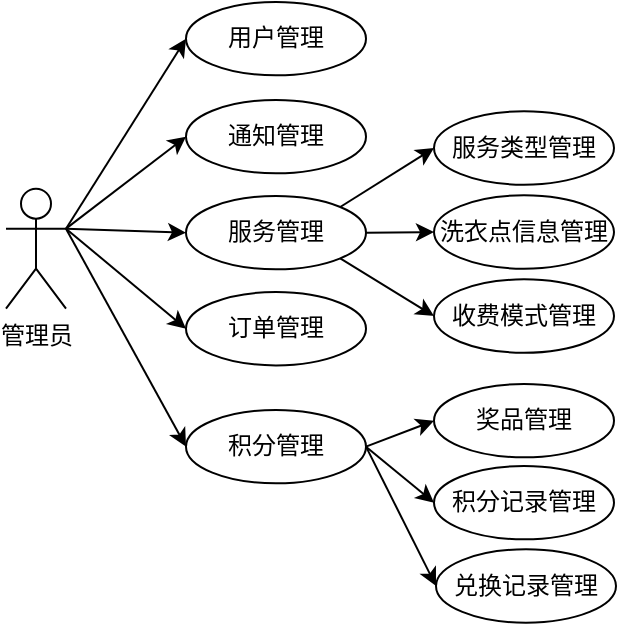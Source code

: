<mxfile version="26.2.13">
  <diagram name="第 1 页" id="bXbiH3EwShpQN_3dVzvC">
    <mxGraphModel dx="1044" dy="562" grid="1" gridSize="10" guides="1" tooltips="1" connect="1" arrows="1" fold="1" page="1" pageScale="1" pageWidth="827" pageHeight="1169" math="0" shadow="0">
      <root>
        <mxCell id="0" />
        <mxCell id="1" parent="0" />
        <mxCell id="CFo9F7sb6gjn5Ljj4cxA-10" style="rounded=0;orthogonalLoop=1;jettySize=auto;html=1;exitX=1;exitY=0.333;exitDx=0;exitDy=0;exitPerimeter=0;entryX=0;entryY=0.5;entryDx=0;entryDy=0;" parent="1" source="rSCCLJno3e1j1hXcmhqp-1" target="wD3wdMFgseMs4cs2oebw-1" edge="1">
          <mxGeometry relative="1" as="geometry" />
        </mxCell>
        <mxCell id="CFo9F7sb6gjn5Ljj4cxA-11" style="edgeStyle=none;rounded=0;orthogonalLoop=1;jettySize=auto;html=1;exitX=1;exitY=0.333;exitDx=0;exitDy=0;exitPerimeter=0;entryX=0;entryY=0.5;entryDx=0;entryDy=0;" parent="1" source="rSCCLJno3e1j1hXcmhqp-1" target="rSCCLJno3e1j1hXcmhqp-6" edge="1">
          <mxGeometry relative="1" as="geometry" />
        </mxCell>
        <mxCell id="CFo9F7sb6gjn5Ljj4cxA-12" style="edgeStyle=none;rounded=0;orthogonalLoop=1;jettySize=auto;html=1;exitX=1;exitY=0.333;exitDx=0;exitDy=0;exitPerimeter=0;entryX=0;entryY=0.5;entryDx=0;entryDy=0;" parent="1" source="rSCCLJno3e1j1hXcmhqp-1" target="CFo9F7sb6gjn5Ljj4cxA-1" edge="1">
          <mxGeometry relative="1" as="geometry" />
        </mxCell>
        <mxCell id="CFo9F7sb6gjn5Ljj4cxA-13" style="edgeStyle=none;rounded=0;orthogonalLoop=1;jettySize=auto;html=1;exitX=1;exitY=0.333;exitDx=0;exitDy=0;exitPerimeter=0;entryX=0;entryY=0.5;entryDx=0;entryDy=0;" parent="1" source="rSCCLJno3e1j1hXcmhqp-1" target="CFo9F7sb6gjn5Ljj4cxA-5" edge="1">
          <mxGeometry relative="1" as="geometry" />
        </mxCell>
        <mxCell id="CFo9F7sb6gjn5Ljj4cxA-14" style="edgeStyle=none;rounded=0;orthogonalLoop=1;jettySize=auto;html=1;exitX=1;exitY=0.333;exitDx=0;exitDy=0;exitPerimeter=0;entryX=0;entryY=0.5;entryDx=0;entryDy=0;" parent="1" source="rSCCLJno3e1j1hXcmhqp-1" target="CFo9F7sb6gjn5Ljj4cxA-6" edge="1">
          <mxGeometry relative="1" as="geometry" />
        </mxCell>
        <mxCell id="rSCCLJno3e1j1hXcmhqp-1" value="管理员" style="shape=umlActor;verticalLabelPosition=bottom;verticalAlign=top;html=1;outlineConnect=0;" parent="1" vertex="1">
          <mxGeometry x="110" y="208.35" width="30" height="60" as="geometry" />
        </mxCell>
        <mxCell id="rSCCLJno3e1j1hXcmhqp-6" value="通知管理" style="ellipse;whiteSpace=wrap;html=1;" parent="1" vertex="1">
          <mxGeometry x="200" y="164" width="90" height="36.67" as="geometry" />
        </mxCell>
        <mxCell id="wD3wdMFgseMs4cs2oebw-1" value="用户管理" style="ellipse;whiteSpace=wrap;html=1;" parent="1" vertex="1">
          <mxGeometry x="200" y="115" width="90" height="36.67" as="geometry" />
        </mxCell>
        <mxCell id="CFo9F7sb6gjn5Ljj4cxA-15" style="edgeStyle=none;rounded=0;orthogonalLoop=1;jettySize=auto;html=1;exitX=1;exitY=0;exitDx=0;exitDy=0;entryX=0;entryY=0.5;entryDx=0;entryDy=0;" parent="1" source="CFo9F7sb6gjn5Ljj4cxA-1" target="CFo9F7sb6gjn5Ljj4cxA-2" edge="1">
          <mxGeometry relative="1" as="geometry" />
        </mxCell>
        <mxCell id="CFo9F7sb6gjn5Ljj4cxA-16" style="edgeStyle=none;rounded=0;orthogonalLoop=1;jettySize=auto;html=1;exitX=1;exitY=0.5;exitDx=0;exitDy=0;entryX=0;entryY=0.5;entryDx=0;entryDy=0;" parent="1" source="CFo9F7sb6gjn5Ljj4cxA-1" target="CFo9F7sb6gjn5Ljj4cxA-3" edge="1">
          <mxGeometry relative="1" as="geometry" />
        </mxCell>
        <mxCell id="CFo9F7sb6gjn5Ljj4cxA-17" style="edgeStyle=none;rounded=0;orthogonalLoop=1;jettySize=auto;html=1;exitX=1;exitY=1;exitDx=0;exitDy=0;entryX=0;entryY=0.5;entryDx=0;entryDy=0;" parent="1" source="CFo9F7sb6gjn5Ljj4cxA-1" target="CFo9F7sb6gjn5Ljj4cxA-4" edge="1">
          <mxGeometry relative="1" as="geometry" />
        </mxCell>
        <mxCell id="CFo9F7sb6gjn5Ljj4cxA-1" value="服务管理" style="ellipse;whiteSpace=wrap;html=1;" parent="1" vertex="1">
          <mxGeometry x="200" y="212.01" width="90" height="36.67" as="geometry" />
        </mxCell>
        <mxCell id="CFo9F7sb6gjn5Ljj4cxA-2" value="服务类型管理" style="ellipse;whiteSpace=wrap;html=1;" parent="1" vertex="1">
          <mxGeometry x="324" y="169.67" width="90" height="36.67" as="geometry" />
        </mxCell>
        <mxCell id="CFo9F7sb6gjn5Ljj4cxA-3" value="洗衣点信息管理" style="ellipse;whiteSpace=wrap;html=1;" parent="1" vertex="1">
          <mxGeometry x="324" y="211.67" width="90" height="36.67" as="geometry" />
        </mxCell>
        <mxCell id="CFo9F7sb6gjn5Ljj4cxA-4" value="收费模式管理" style="ellipse;whiteSpace=wrap;html=1;" parent="1" vertex="1">
          <mxGeometry x="324" y="253.68" width="90" height="36.67" as="geometry" />
        </mxCell>
        <mxCell id="CFo9F7sb6gjn5Ljj4cxA-5" value="订单管理" style="ellipse;whiteSpace=wrap;html=1;" parent="1" vertex="1">
          <mxGeometry x="200" y="260.02" width="90" height="36.67" as="geometry" />
        </mxCell>
        <mxCell id="CFo9F7sb6gjn5Ljj4cxA-18" style="edgeStyle=none;rounded=0;orthogonalLoop=1;jettySize=auto;html=1;exitX=1;exitY=0.5;exitDx=0;exitDy=0;entryX=0;entryY=0.5;entryDx=0;entryDy=0;" parent="1" source="CFo9F7sb6gjn5Ljj4cxA-6" target="CFo9F7sb6gjn5Ljj4cxA-7" edge="1">
          <mxGeometry relative="1" as="geometry" />
        </mxCell>
        <mxCell id="CFo9F7sb6gjn5Ljj4cxA-19" style="edgeStyle=none;rounded=0;orthogonalLoop=1;jettySize=auto;html=1;exitX=1;exitY=0.5;exitDx=0;exitDy=0;entryX=0;entryY=0.5;entryDx=0;entryDy=0;" parent="1" source="CFo9F7sb6gjn5Ljj4cxA-6" target="CFo9F7sb6gjn5Ljj4cxA-8" edge="1">
          <mxGeometry relative="1" as="geometry" />
        </mxCell>
        <mxCell id="CFo9F7sb6gjn5Ljj4cxA-20" style="edgeStyle=none;rounded=0;orthogonalLoop=1;jettySize=auto;html=1;exitX=1;exitY=0.5;exitDx=0;exitDy=0;entryX=0;entryY=0.5;entryDx=0;entryDy=0;" parent="1" source="CFo9F7sb6gjn5Ljj4cxA-6" target="CFo9F7sb6gjn5Ljj4cxA-9" edge="1">
          <mxGeometry relative="1" as="geometry" />
        </mxCell>
        <mxCell id="CFo9F7sb6gjn5Ljj4cxA-6" value="积分管理" style="ellipse;whiteSpace=wrap;html=1;" parent="1" vertex="1">
          <mxGeometry x="200" y="319" width="90" height="36.67" as="geometry" />
        </mxCell>
        <mxCell id="CFo9F7sb6gjn5Ljj4cxA-7" value="奖品管理" style="ellipse;whiteSpace=wrap;html=1;" parent="1" vertex="1">
          <mxGeometry x="324" y="306" width="90" height="36.67" as="geometry" />
        </mxCell>
        <mxCell id="CFo9F7sb6gjn5Ljj4cxA-8" value="积分记录管理" style="ellipse;whiteSpace=wrap;html=1;" parent="1" vertex="1">
          <mxGeometry x="324" y="347" width="90" height="36.67" as="geometry" />
        </mxCell>
        <mxCell id="CFo9F7sb6gjn5Ljj4cxA-9" value="兑换记录管理" style="ellipse;whiteSpace=wrap;html=1;" parent="1" vertex="1">
          <mxGeometry x="325" y="388.67" width="90" height="36.67" as="geometry" />
        </mxCell>
      </root>
    </mxGraphModel>
  </diagram>
</mxfile>

